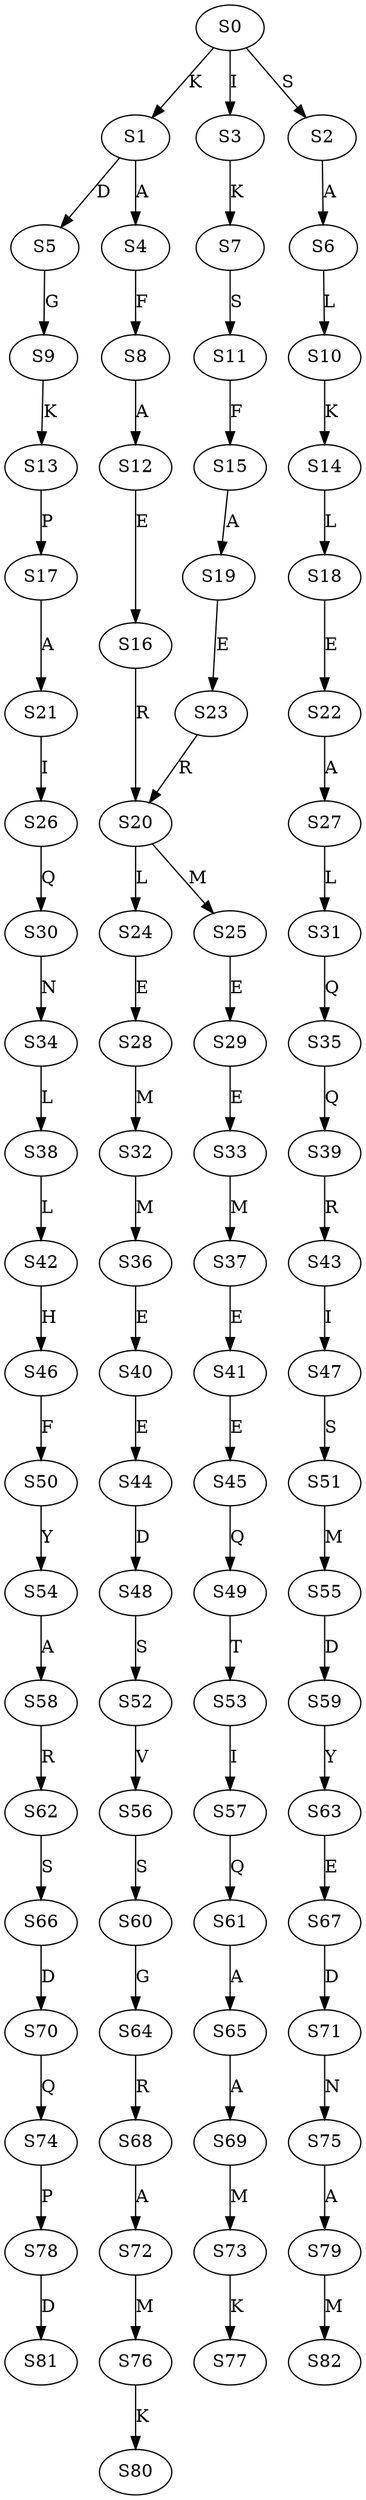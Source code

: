 strict digraph  {
	S0 -> S1 [ label = K ];
	S0 -> S2 [ label = S ];
	S0 -> S3 [ label = I ];
	S1 -> S4 [ label = A ];
	S1 -> S5 [ label = D ];
	S2 -> S6 [ label = A ];
	S3 -> S7 [ label = K ];
	S4 -> S8 [ label = F ];
	S5 -> S9 [ label = G ];
	S6 -> S10 [ label = L ];
	S7 -> S11 [ label = S ];
	S8 -> S12 [ label = A ];
	S9 -> S13 [ label = K ];
	S10 -> S14 [ label = K ];
	S11 -> S15 [ label = F ];
	S12 -> S16 [ label = E ];
	S13 -> S17 [ label = P ];
	S14 -> S18 [ label = L ];
	S15 -> S19 [ label = A ];
	S16 -> S20 [ label = R ];
	S17 -> S21 [ label = A ];
	S18 -> S22 [ label = E ];
	S19 -> S23 [ label = E ];
	S20 -> S24 [ label = L ];
	S20 -> S25 [ label = M ];
	S21 -> S26 [ label = I ];
	S22 -> S27 [ label = A ];
	S23 -> S20 [ label = R ];
	S24 -> S28 [ label = E ];
	S25 -> S29 [ label = E ];
	S26 -> S30 [ label = Q ];
	S27 -> S31 [ label = L ];
	S28 -> S32 [ label = M ];
	S29 -> S33 [ label = E ];
	S30 -> S34 [ label = N ];
	S31 -> S35 [ label = Q ];
	S32 -> S36 [ label = M ];
	S33 -> S37 [ label = M ];
	S34 -> S38 [ label = L ];
	S35 -> S39 [ label = Q ];
	S36 -> S40 [ label = E ];
	S37 -> S41 [ label = E ];
	S38 -> S42 [ label = L ];
	S39 -> S43 [ label = R ];
	S40 -> S44 [ label = E ];
	S41 -> S45 [ label = E ];
	S42 -> S46 [ label = H ];
	S43 -> S47 [ label = I ];
	S44 -> S48 [ label = D ];
	S45 -> S49 [ label = Q ];
	S46 -> S50 [ label = F ];
	S47 -> S51 [ label = S ];
	S48 -> S52 [ label = S ];
	S49 -> S53 [ label = T ];
	S50 -> S54 [ label = Y ];
	S51 -> S55 [ label = M ];
	S52 -> S56 [ label = V ];
	S53 -> S57 [ label = I ];
	S54 -> S58 [ label = A ];
	S55 -> S59 [ label = D ];
	S56 -> S60 [ label = S ];
	S57 -> S61 [ label = Q ];
	S58 -> S62 [ label = R ];
	S59 -> S63 [ label = Y ];
	S60 -> S64 [ label = G ];
	S61 -> S65 [ label = A ];
	S62 -> S66 [ label = S ];
	S63 -> S67 [ label = E ];
	S64 -> S68 [ label = R ];
	S65 -> S69 [ label = A ];
	S66 -> S70 [ label = D ];
	S67 -> S71 [ label = D ];
	S68 -> S72 [ label = A ];
	S69 -> S73 [ label = M ];
	S70 -> S74 [ label = Q ];
	S71 -> S75 [ label = N ];
	S72 -> S76 [ label = M ];
	S73 -> S77 [ label = K ];
	S74 -> S78 [ label = P ];
	S75 -> S79 [ label = A ];
	S76 -> S80 [ label = K ];
	S78 -> S81 [ label = D ];
	S79 -> S82 [ label = M ];
}
